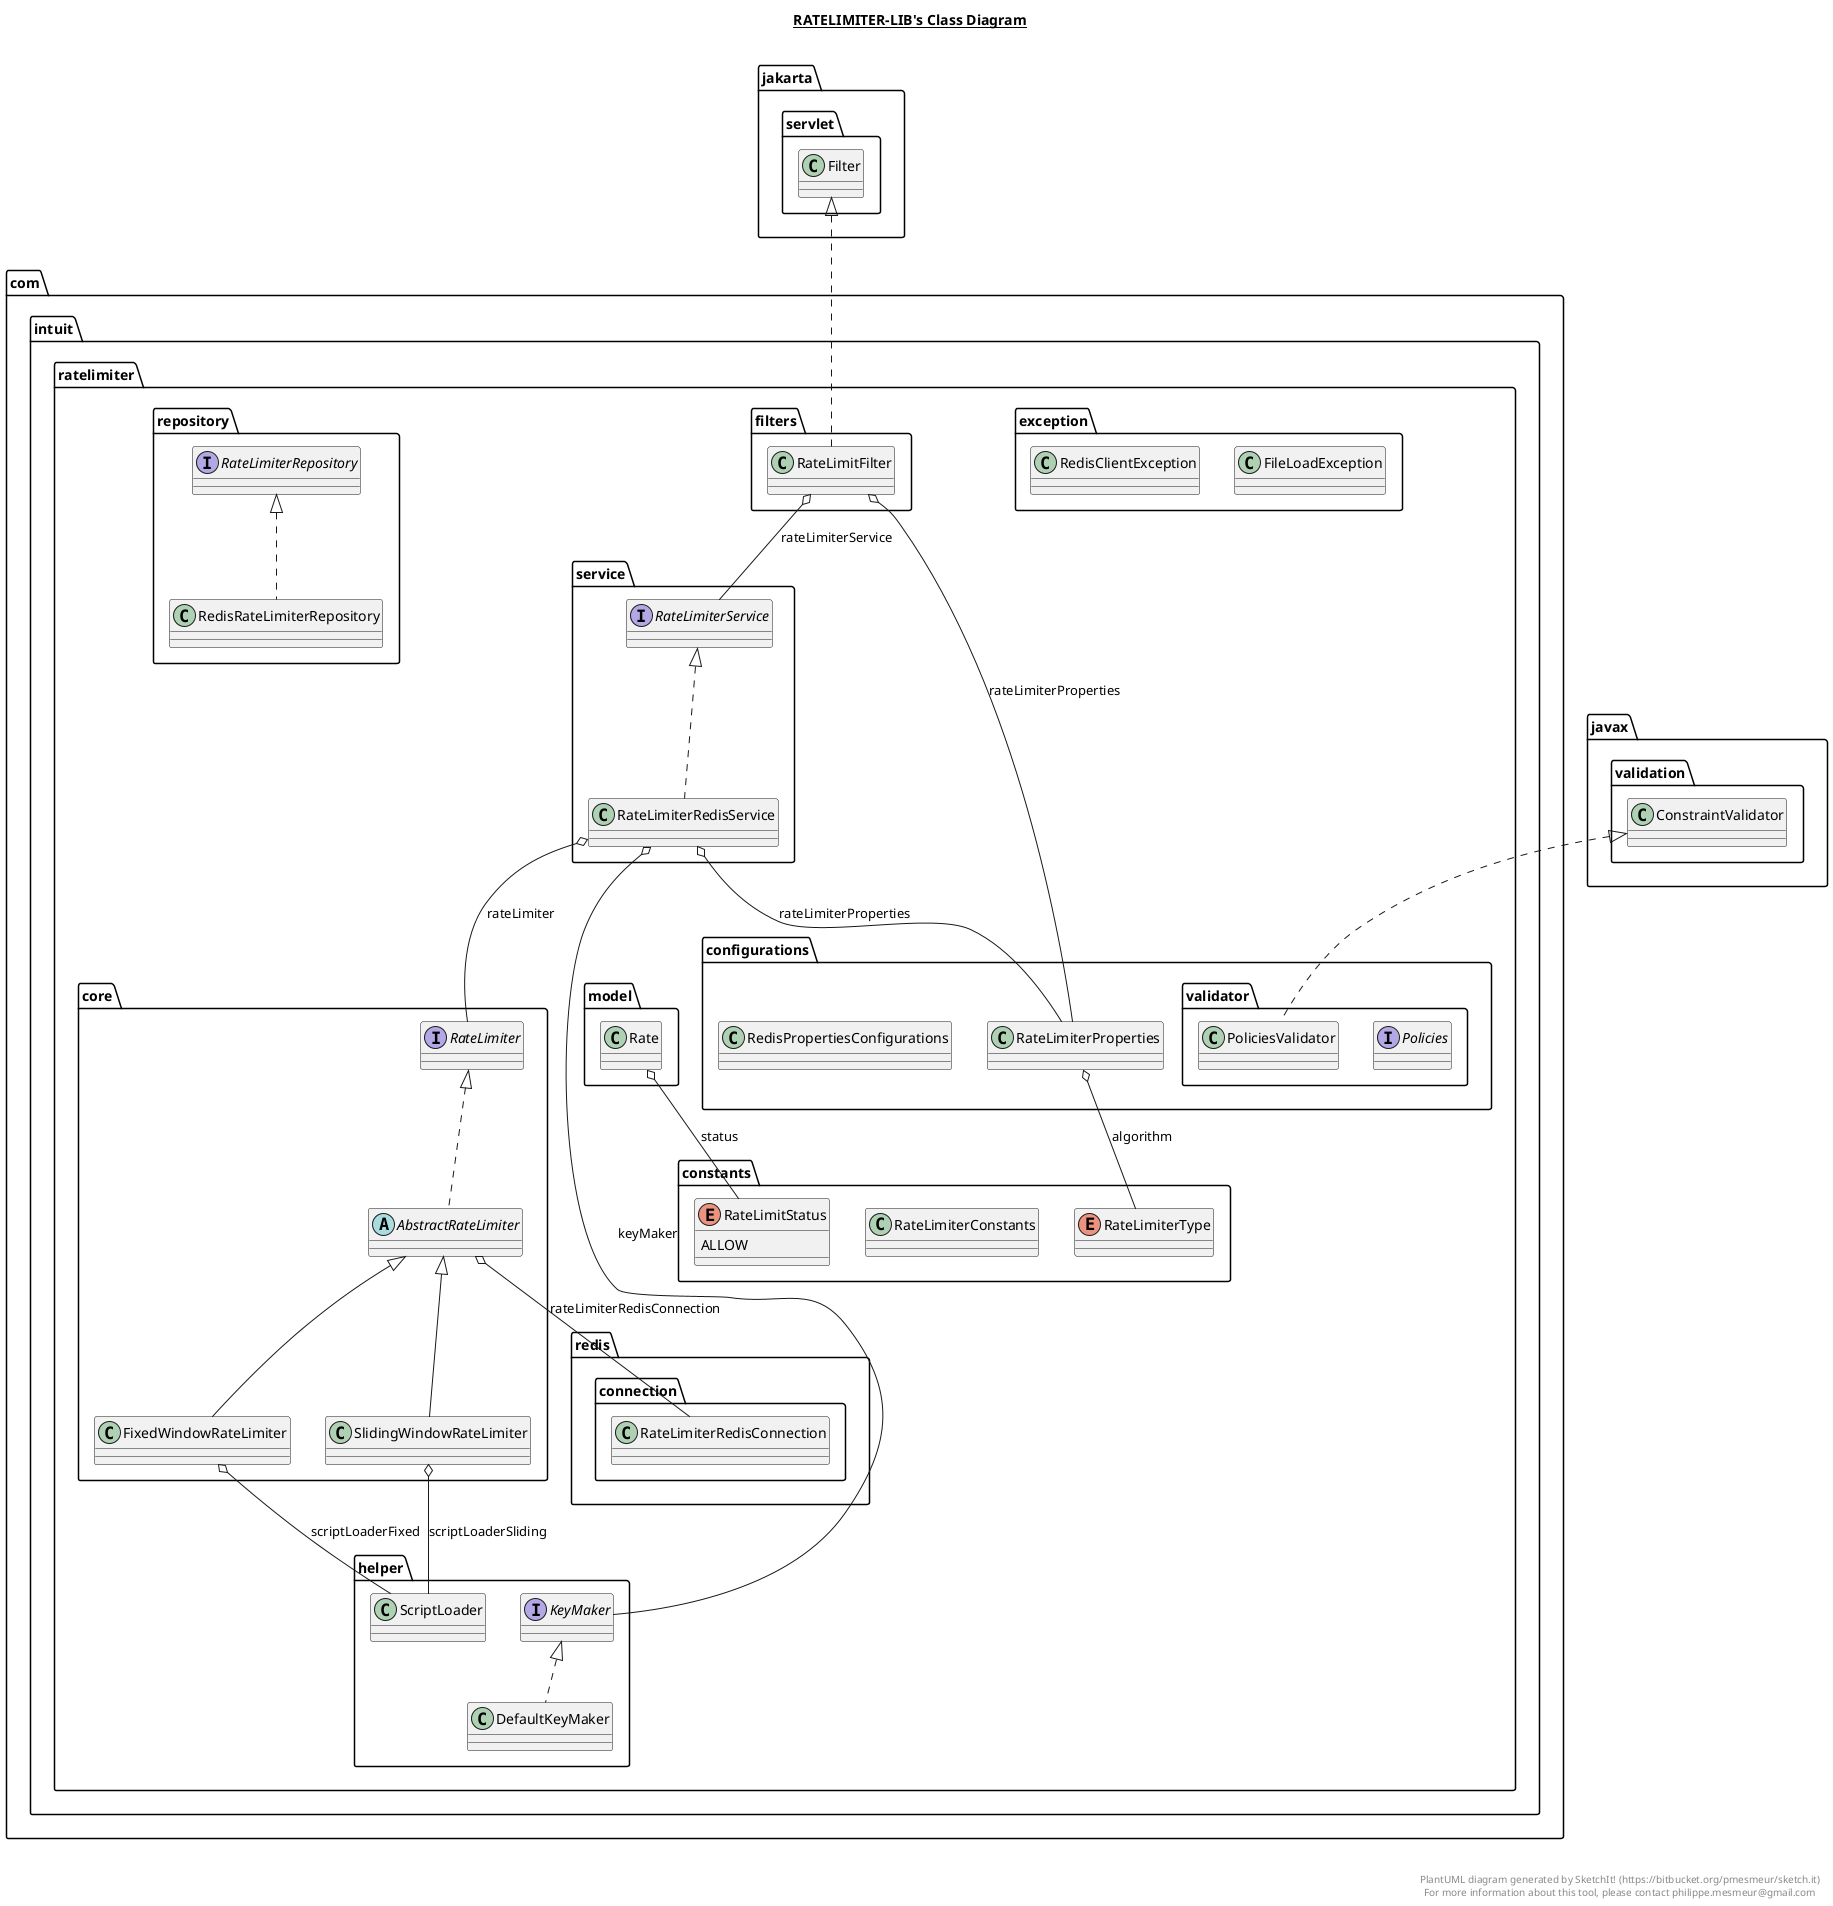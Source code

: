 @startuml

title __RATELIMITER-LIB's Class Diagram__\n

  namespace com.intuit.ratelimiter.configurations {
    class com.intuit.ratelimiter.configurations.RateLimiterProperties {
    }
  }
  

  namespace com.intuit.ratelimiter.configurations {
    class com.intuit.ratelimiter.configurations.RedisPropertiesConfigurations {
    }
  }
  

  namespace com.intuit.ratelimiter.configurations {
    namespace validator {
      interface com.intuit.ratelimiter.configurations.validator.Policies {
      }
    }
  }
  

  namespace com.intuit.ratelimiter.configurations {
    namespace validator {
      class com.intuit.ratelimiter.configurations.validator.PoliciesValidator {
      }
    }
  }
  

  namespace com.intuit.ratelimiter.constants {
    enum RateLimitStatus {
    ALLOW
    }
  }
  

  namespace com.intuit.ratelimiter.constants {
    class com.intuit.ratelimiter.constants.RateLimiterConstants {
    }
  }
  

  namespace com.intuit.ratelimiter.constants {
    enum RateLimiterType {
    }
  }
  

  namespace com.intuit.ratelimiter.core {
    abstract class com.intuit.ratelimiter.core.AbstractRateLimiter {
    }
  }
  

  namespace com.intuit.ratelimiter.core {
    class com.intuit.ratelimiter.core.FixedWindowRateLimiter {
    }
  }
  

  namespace com.intuit.ratelimiter.core {
    interface com.intuit.ratelimiter.core.RateLimiter {
    }
  }
  

  namespace com.intuit.ratelimiter.core {
    class com.intuit.ratelimiter.core.SlidingWindowRateLimiter {
    }
  }
  

  namespace com.intuit.ratelimiter.exception {
    class com.intuit.ratelimiter.exception.FileLoadException {
    }
  }
  

  namespace com.intuit.ratelimiter.exception {
    class com.intuit.ratelimiter.exception.RedisClientException {
    }
  }
  

  namespace com.intuit.ratelimiter.filters {
    class com.intuit.ratelimiter.filters.RateLimitFilter {
    }
  }
  

  namespace com.intuit.ratelimiter.helper {
    class com.intuit.ratelimiter.helper.DefaultKeyMaker {
    }
  }
  

  namespace com.intuit.ratelimiter.helper {
    interface com.intuit.ratelimiter.helper.KeyMaker {
    }
  }
  

  namespace com.intuit.ratelimiter.helper {
    class com.intuit.ratelimiter.helper.ScriptLoader {
    }
  }
  

  namespace com.intuit.ratelimiter.model {
    class com.intuit.ratelimiter.model.Rate {
    }
  }
  

  namespace com.intuit.ratelimiter.redis.connection {
    class com.intuit.ratelimiter.redis.connection.RateLimiterRedisConnection {
    }
  }
  

  namespace com.intuit.ratelimiter.repository {
    interface com.intuit.ratelimiter.repository.RateLimiterRepository {
    }
  }
  

  namespace com.intuit.ratelimiter.repository {
    class com.intuit.ratelimiter.repository.RedisRateLimiterRepository {
    }
  }
  

  namespace com.intuit.ratelimiter.service {
    class com.intuit.ratelimiter.service.RateLimiterRedisService {
    }
  }
  

  namespace com.intuit.ratelimiter.service {
    interface com.intuit.ratelimiter.service.RateLimiterService {
    }
  }
  

  com.intuit.ratelimiter.configurations.RateLimiterProperties o-- com.intuit.ratelimiter.constants.RateLimiterType : algorithm
  com.intuit.ratelimiter.configurations.validator.PoliciesValidator .up.|> javax.validation.ConstraintValidator
  com.intuit.ratelimiter.core.AbstractRateLimiter .up.|> com.intuit.ratelimiter.core.RateLimiter
  com.intuit.ratelimiter.core.AbstractRateLimiter o-- com.intuit.ratelimiter.redis.connection.RateLimiterRedisConnection : rateLimiterRedisConnection
  com.intuit.ratelimiter.core.FixedWindowRateLimiter -up-|> com.intuit.ratelimiter.core.AbstractRateLimiter
  com.intuit.ratelimiter.core.FixedWindowRateLimiter o-- com.intuit.ratelimiter.helper.ScriptLoader : scriptLoaderFixed
  com.intuit.ratelimiter.core.SlidingWindowRateLimiter -up-|> com.intuit.ratelimiter.core.AbstractRateLimiter
  com.intuit.ratelimiter.core.SlidingWindowRateLimiter o-- com.intuit.ratelimiter.helper.ScriptLoader : scriptLoaderSliding
  com.intuit.ratelimiter.filters.RateLimitFilter .up.|> jakarta.servlet.Filter
  com.intuit.ratelimiter.filters.RateLimitFilter o-- com.intuit.ratelimiter.configurations.RateLimiterProperties : rateLimiterProperties
  com.intuit.ratelimiter.filters.RateLimitFilter o-- com.intuit.ratelimiter.service.RateLimiterService : rateLimiterService
  com.intuit.ratelimiter.helper.DefaultKeyMaker .up.|> com.intuit.ratelimiter.helper.KeyMaker
  com.intuit.ratelimiter.model.Rate o-- com.intuit.ratelimiter.constants.RateLimitStatus : status
  com.intuit.ratelimiter.repository.RedisRateLimiterRepository .up.|> com.intuit.ratelimiter.repository.RateLimiterRepository
  com.intuit.ratelimiter.service.RateLimiterRedisService .up.|> com.intuit.ratelimiter.service.RateLimiterService
  com.intuit.ratelimiter.service.RateLimiterRedisService o-- com.intuit.ratelimiter.helper.KeyMaker : keyMaker
  com.intuit.ratelimiter.service.RateLimiterRedisService o-- com.intuit.ratelimiter.core.RateLimiter : rateLimiter
  com.intuit.ratelimiter.service.RateLimiterRedisService o-- com.intuit.ratelimiter.configurations.RateLimiterProperties : rateLimiterProperties


right footer


PlantUML diagram generated by SketchIt! (https://bitbucket.org/pmesmeur/sketch.it)
For more information about this tool, please contact philippe.mesmeur@gmail.com
endfooter

@enduml
